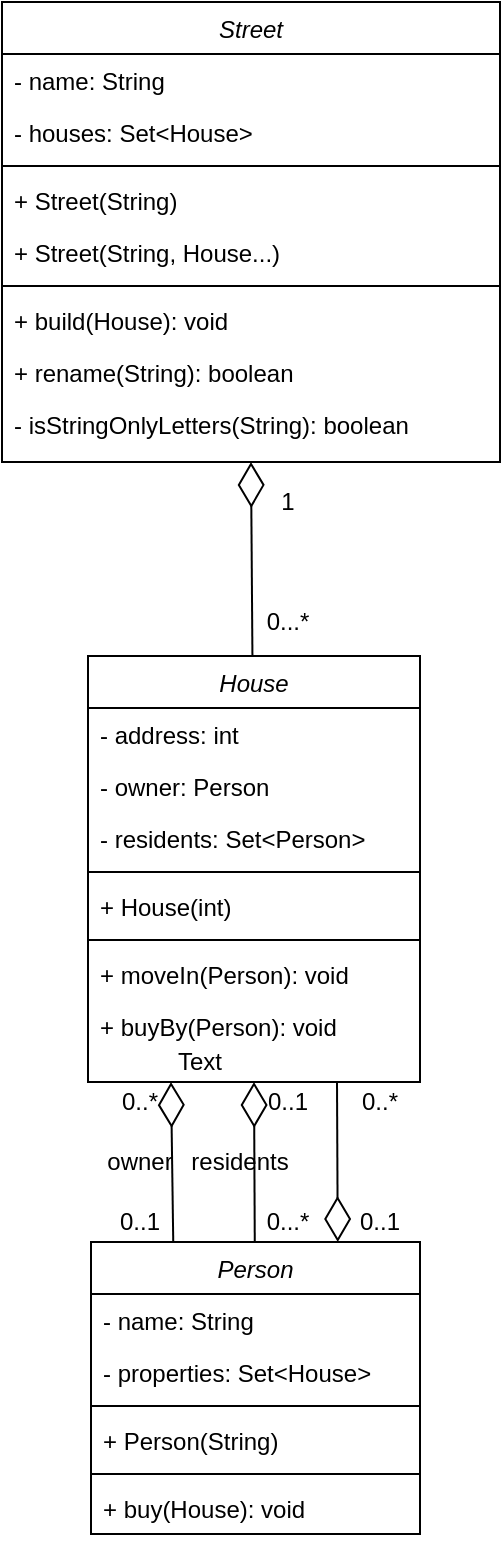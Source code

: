 <mxfile version="13.4.4" type="device"><diagram id="C5RBs43oDa-KdzZeNtuy" name="Page-1"><mxGraphModel dx="1035" dy="594" grid="1" gridSize="10" guides="1" tooltips="1" connect="1" arrows="1" fold="1" page="1" pageScale="1" pageWidth="827" pageHeight="1169" math="0" shadow="0"><root><mxCell id="WIyWlLk6GJQsqaUBKTNV-0"/><mxCell id="WIyWlLk6GJQsqaUBKTNV-1" parent="WIyWlLk6GJQsqaUBKTNV-0"/><mxCell id="44R11H97Xbmms-NBSQaq-10" value="Street" style="swimlane;fontStyle=2;align=center;verticalAlign=top;childLayout=stackLayout;horizontal=1;startSize=26;horizontalStack=0;resizeParent=1;resizeLast=0;collapsible=1;marginBottom=0;rounded=0;shadow=0;strokeWidth=1;" parent="WIyWlLk6GJQsqaUBKTNV-1" vertex="1"><mxGeometry x="291" y="60" width="249" height="230" as="geometry"><mxRectangle x="230" y="140" width="160" height="26" as="alternateBounds"/></mxGeometry></mxCell><mxCell id="44R11H97Xbmms-NBSQaq-11" value="- name: String" style="text;align=left;verticalAlign=top;spacingLeft=4;spacingRight=4;overflow=hidden;rotatable=0;points=[[0,0.5],[1,0.5]];portConstraint=eastwest;" parent="44R11H97Xbmms-NBSQaq-10" vertex="1"><mxGeometry y="26" width="249" height="26" as="geometry"/></mxCell><mxCell id="44R11H97Xbmms-NBSQaq-12" value="- houses: Set&lt;House&gt;" style="text;align=left;verticalAlign=top;spacingLeft=4;spacingRight=4;overflow=hidden;rotatable=0;points=[[0,0.5],[1,0.5]];portConstraint=eastwest;rounded=0;shadow=0;html=0;" parent="44R11H97Xbmms-NBSQaq-10" vertex="1"><mxGeometry y="52" width="249" height="26" as="geometry"/></mxCell><mxCell id="44R11H97Xbmms-NBSQaq-13" value="" style="line;html=1;strokeWidth=1;align=left;verticalAlign=middle;spacingTop=-1;spacingLeft=3;spacingRight=3;rotatable=0;labelPosition=right;points=[];portConstraint=eastwest;" parent="44R11H97Xbmms-NBSQaq-10" vertex="1"><mxGeometry y="78" width="249" height="8" as="geometry"/></mxCell><mxCell id="44R11H97Xbmms-NBSQaq-14" value="+ Street(String)" style="text;align=left;verticalAlign=top;spacingLeft=4;spacingRight=4;overflow=hidden;rotatable=0;points=[[0,0.5],[1,0.5]];portConstraint=eastwest;" parent="44R11H97Xbmms-NBSQaq-10" vertex="1"><mxGeometry y="86" width="249" height="26" as="geometry"/></mxCell><mxCell id="44R11H97Xbmms-NBSQaq-15" value="+ Street(String, House...)" style="text;align=left;verticalAlign=top;spacingLeft=4;spacingRight=4;overflow=hidden;rotatable=0;points=[[0,0.5],[1,0.5]];portConstraint=eastwest;" parent="44R11H97Xbmms-NBSQaq-10" vertex="1"><mxGeometry y="112" width="249" height="26" as="geometry"/></mxCell><mxCell id="44R11H97Xbmms-NBSQaq-18" value="" style="line;html=1;strokeWidth=1;align=left;verticalAlign=middle;spacingTop=-1;spacingLeft=3;spacingRight=3;rotatable=0;labelPosition=right;points=[];portConstraint=eastwest;" parent="44R11H97Xbmms-NBSQaq-10" vertex="1"><mxGeometry y="138" width="249" height="8" as="geometry"/></mxCell><mxCell id="44R11H97Xbmms-NBSQaq-19" value="+ build(House): void" style="text;align=left;verticalAlign=top;spacingLeft=4;spacingRight=4;overflow=hidden;rotatable=0;points=[[0,0.5],[1,0.5]];portConstraint=eastwest;" parent="44R11H97Xbmms-NBSQaq-10" vertex="1"><mxGeometry y="146" width="249" height="26" as="geometry"/></mxCell><mxCell id="44R11H97Xbmms-NBSQaq-20" value="+ rename(String): boolean" style="text;align=left;verticalAlign=top;spacingLeft=4;spacingRight=4;overflow=hidden;rotatable=0;points=[[0,0.5],[1,0.5]];portConstraint=eastwest;" parent="44R11H97Xbmms-NBSQaq-10" vertex="1"><mxGeometry y="172" width="249" height="26" as="geometry"/></mxCell><mxCell id="44R11H97Xbmms-NBSQaq-24" style="rounded=0;orthogonalLoop=1;jettySize=auto;html=1;entryX=0.5;entryY=1;entryDx=0;entryDy=0;endArrow=diamondThin;endFill=0;endSize=20;" parent="WIyWlLk6GJQsqaUBKTNV-1" source="44R11H97Xbmms-NBSQaq-2" target="44R11H97Xbmms-NBSQaq-10" edge="1"><mxGeometry relative="1" as="geometry"><mxPoint x="414" y="300" as="targetPoint"/></mxGeometry></mxCell><mxCell id="44R11H97Xbmms-NBSQaq-26" style="rounded=0;orthogonalLoop=1;jettySize=auto;html=1;exitX=0.75;exitY=1;exitDx=0;exitDy=0;entryX=0.75;entryY=0;entryDx=0;entryDy=0;endArrow=diamondThin;endFill=0;endSize=20;" parent="WIyWlLk6GJQsqaUBKTNV-1" source="44R11H97Xbmms-NBSQaq-2" target="zkfFHV4jXpPFQw0GAbJ--0" edge="1"><mxGeometry relative="1" as="geometry"/></mxCell><mxCell id="44R11H97Xbmms-NBSQaq-2" value="House" style="swimlane;fontStyle=2;align=center;verticalAlign=top;childLayout=stackLayout;horizontal=1;startSize=26;horizontalStack=0;resizeParent=1;resizeLast=0;collapsible=1;marginBottom=0;rounded=0;shadow=0;strokeWidth=1;" parent="WIyWlLk6GJQsqaUBKTNV-1" vertex="1"><mxGeometry x="334" y="387" width="166" height="213" as="geometry"><mxRectangle x="230" y="140" width="160" height="26" as="alternateBounds"/></mxGeometry></mxCell><mxCell id="44R11H97Xbmms-NBSQaq-3" value="- address: int" style="text;align=left;verticalAlign=top;spacingLeft=4;spacingRight=4;overflow=hidden;rotatable=0;points=[[0,0.5],[1,0.5]];portConstraint=eastwest;" parent="44R11H97Xbmms-NBSQaq-2" vertex="1"><mxGeometry y="26" width="166" height="26" as="geometry"/></mxCell><mxCell id="44R11H97Xbmms-NBSQaq-4" value="- owner: Person" style="text;align=left;verticalAlign=top;spacingLeft=4;spacingRight=4;overflow=hidden;rotatable=0;points=[[0,0.5],[1,0.5]];portConstraint=eastwest;rounded=0;shadow=0;html=0;" parent="44R11H97Xbmms-NBSQaq-2" vertex="1"><mxGeometry y="52" width="166" height="26" as="geometry"/></mxCell><mxCell id="44R11H97Xbmms-NBSQaq-8" value="- residents: Set&lt;Person&gt;" style="text;align=left;verticalAlign=top;spacingLeft=4;spacingRight=4;overflow=hidden;rotatable=0;points=[[0,0.5],[1,0.5]];portConstraint=eastwest;rounded=0;shadow=0;html=0;" parent="44R11H97Xbmms-NBSQaq-2" vertex="1"><mxGeometry y="78" width="166" height="26" as="geometry"/></mxCell><mxCell id="44R11H97Xbmms-NBSQaq-5" value="" style="line;html=1;strokeWidth=1;align=left;verticalAlign=middle;spacingTop=-1;spacingLeft=3;spacingRight=3;rotatable=0;labelPosition=right;points=[];portConstraint=eastwest;" parent="44R11H97Xbmms-NBSQaq-2" vertex="1"><mxGeometry y="104" width="166" height="8" as="geometry"/></mxCell><mxCell id="44R11H97Xbmms-NBSQaq-6" value="+ House(int)" style="text;align=left;verticalAlign=top;spacingLeft=4;spacingRight=4;overflow=hidden;rotatable=0;points=[[0,0.5],[1,0.5]];portConstraint=eastwest;" parent="44R11H97Xbmms-NBSQaq-2" vertex="1"><mxGeometry y="112" width="166" height="26" as="geometry"/></mxCell><mxCell id="44R11H97Xbmms-NBSQaq-17" value="" style="line;html=1;strokeWidth=1;align=left;verticalAlign=middle;spacingTop=-1;spacingLeft=3;spacingRight=3;rotatable=0;labelPosition=right;points=[];portConstraint=eastwest;" parent="44R11H97Xbmms-NBSQaq-2" vertex="1"><mxGeometry y="138" width="166" height="8" as="geometry"/></mxCell><mxCell id="44R11H97Xbmms-NBSQaq-7" value="+ moveIn(Person): void" style="text;align=left;verticalAlign=top;spacingLeft=4;spacingRight=4;overflow=hidden;rotatable=0;points=[[0,0.5],[1,0.5]];portConstraint=eastwest;" parent="44R11H97Xbmms-NBSQaq-2" vertex="1"><mxGeometry y="146" width="166" height="26" as="geometry"/></mxCell><mxCell id="44R11H97Xbmms-NBSQaq-9" value="+ buyBy(Person): void" style="text;align=left;verticalAlign=top;spacingLeft=4;spacingRight=4;overflow=hidden;rotatable=0;points=[[0,0.5],[1,0.5]];portConstraint=eastwest;" parent="44R11H97Xbmms-NBSQaq-2" vertex="1"><mxGeometry y="172" width="166" height="26" as="geometry"/></mxCell><mxCell id="44R11H97Xbmms-NBSQaq-25" style="rounded=0;orthogonalLoop=1;jettySize=auto;html=1;endArrow=diamondThin;endFill=0;endSize=20;entryX=0.25;entryY=1;entryDx=0;entryDy=0;exitX=0.25;exitY=0;exitDx=0;exitDy=0;" parent="WIyWlLk6GJQsqaUBKTNV-1" source="zkfFHV4jXpPFQw0GAbJ--0" target="44R11H97Xbmms-NBSQaq-2" edge="1"><mxGeometry relative="1" as="geometry"><mxPoint x="414" y="610" as="targetPoint"/></mxGeometry></mxCell><mxCell id="44R11H97Xbmms-NBSQaq-21" value="- isStringOnlyLetters(String): boolean" style="text;align=left;verticalAlign=top;spacingLeft=4;spacingRight=4;overflow=hidden;rotatable=0;points=[[0,0.5],[1,0.5]];portConstraint=eastwest;" parent="WIyWlLk6GJQsqaUBKTNV-1" vertex="1"><mxGeometry x="291" y="258" width="246" height="26" as="geometry"/></mxCell><mxCell id="44R11H97Xbmms-NBSQaq-27" style="edgeStyle=none;rounded=0;orthogonalLoop=1;jettySize=auto;html=1;entryX=0.5;entryY=1;entryDx=0;entryDy=0;endArrow=diamondThin;endFill=0;endSize=20;" parent="WIyWlLk6GJQsqaUBKTNV-1" source="zkfFHV4jXpPFQw0GAbJ--0" target="44R11H97Xbmms-NBSQaq-2" edge="1"><mxGeometry relative="1" as="geometry"/></mxCell><mxCell id="zkfFHV4jXpPFQw0GAbJ--0" value="Person" style="swimlane;fontStyle=2;align=center;verticalAlign=top;childLayout=stackLayout;horizontal=1;startSize=26;horizontalStack=0;resizeParent=1;resizeLast=0;collapsible=1;marginBottom=0;rounded=0;shadow=0;strokeWidth=1;" parent="WIyWlLk6GJQsqaUBKTNV-1" vertex="1"><mxGeometry x="335.5" y="680" width="164.5" height="146" as="geometry"><mxRectangle x="230" y="140" width="160" height="26" as="alternateBounds"/></mxGeometry></mxCell><mxCell id="zkfFHV4jXpPFQw0GAbJ--1" value="- name: String" style="text;align=left;verticalAlign=top;spacingLeft=4;spacingRight=4;overflow=hidden;rotatable=0;points=[[0,0.5],[1,0.5]];portConstraint=eastwest;" parent="zkfFHV4jXpPFQw0GAbJ--0" vertex="1"><mxGeometry y="26" width="164.5" height="26" as="geometry"/></mxCell><mxCell id="zkfFHV4jXpPFQw0GAbJ--2" value="- properties: Set&lt;House&gt;" style="text;align=left;verticalAlign=top;spacingLeft=4;spacingRight=4;overflow=hidden;rotatable=0;points=[[0,0.5],[1,0.5]];portConstraint=eastwest;rounded=0;shadow=0;html=0;" parent="zkfFHV4jXpPFQw0GAbJ--0" vertex="1"><mxGeometry y="52" width="164.5" height="26" as="geometry"/></mxCell><mxCell id="zkfFHV4jXpPFQw0GAbJ--4" value="" style="line;html=1;strokeWidth=1;align=left;verticalAlign=middle;spacingTop=-1;spacingLeft=3;spacingRight=3;rotatable=0;labelPosition=right;points=[];portConstraint=eastwest;" parent="zkfFHV4jXpPFQw0GAbJ--0" vertex="1"><mxGeometry y="78" width="164.5" height="8" as="geometry"/></mxCell><mxCell id="zkfFHV4jXpPFQw0GAbJ--5" value="+ Person(String)" style="text;align=left;verticalAlign=top;spacingLeft=4;spacingRight=4;overflow=hidden;rotatable=0;points=[[0,0.5],[1,0.5]];portConstraint=eastwest;" parent="zkfFHV4jXpPFQw0GAbJ--0" vertex="1"><mxGeometry y="86" width="164.5" height="26" as="geometry"/></mxCell><mxCell id="44R11H97Xbmms-NBSQaq-16" value="" style="line;html=1;strokeWidth=1;align=left;verticalAlign=middle;spacingTop=-1;spacingLeft=3;spacingRight=3;rotatable=0;labelPosition=right;points=[];portConstraint=eastwest;" parent="zkfFHV4jXpPFQw0GAbJ--0" vertex="1"><mxGeometry y="112" width="164.5" height="8" as="geometry"/></mxCell><mxCell id="44R11H97Xbmms-NBSQaq-1" value="+ buy(House): void" style="text;align=left;verticalAlign=top;spacingLeft=4;spacingRight=4;overflow=hidden;rotatable=0;points=[[0,0.5],[1,0.5]];portConstraint=eastwest;" parent="zkfFHV4jXpPFQw0GAbJ--0" vertex="1"><mxGeometry y="120" width="164.5" height="26" as="geometry"/></mxCell><mxCell id="44R11H97Xbmms-NBSQaq-28" value="1" style="text;html=1;strokeColor=none;fillColor=none;align=center;verticalAlign=middle;whiteSpace=wrap;rounded=0;" parent="WIyWlLk6GJQsqaUBKTNV-1" vertex="1"><mxGeometry x="414" y="300" width="40" height="20" as="geometry"/></mxCell><mxCell id="44R11H97Xbmms-NBSQaq-29" value="0...*" style="text;html=1;strokeColor=none;fillColor=none;align=center;verticalAlign=middle;whiteSpace=wrap;rounded=0;" parent="WIyWlLk6GJQsqaUBKTNV-1" vertex="1"><mxGeometry x="414" y="360" width="40" height="20" as="geometry"/></mxCell><mxCell id="44R11H97Xbmms-NBSQaq-31" value="0..*" style="text;html=1;strokeColor=none;fillColor=none;align=center;verticalAlign=middle;whiteSpace=wrap;rounded=0;" parent="WIyWlLk6GJQsqaUBKTNV-1" vertex="1"><mxGeometry x="460" y="600" width="40" height="20" as="geometry"/></mxCell><mxCell id="44R11H97Xbmms-NBSQaq-32" value="0..1" style="text;html=1;strokeColor=none;fillColor=none;align=center;verticalAlign=middle;whiteSpace=wrap;rounded=0;" parent="WIyWlLk6GJQsqaUBKTNV-1" vertex="1"><mxGeometry x="460" y="660" width="40" height="20" as="geometry"/></mxCell><mxCell id="44R11H97Xbmms-NBSQaq-33" value="0..1" style="text;html=1;strokeColor=none;fillColor=none;align=center;verticalAlign=middle;whiteSpace=wrap;rounded=0;" parent="WIyWlLk6GJQsqaUBKTNV-1" vertex="1"><mxGeometry x="414" y="600" width="40" height="20" as="geometry"/></mxCell><mxCell id="44R11H97Xbmms-NBSQaq-34" value="0...*" style="text;html=1;strokeColor=none;fillColor=none;align=center;verticalAlign=middle;whiteSpace=wrap;rounded=0;" parent="WIyWlLk6GJQsqaUBKTNV-1" vertex="1"><mxGeometry x="414" y="660" width="40" height="20" as="geometry"/></mxCell><mxCell id="44R11H97Xbmms-NBSQaq-35" value="0..*" style="text;html=1;strokeColor=none;fillColor=none;align=center;verticalAlign=middle;whiteSpace=wrap;rounded=0;" parent="WIyWlLk6GJQsqaUBKTNV-1" vertex="1"><mxGeometry x="340" y="600" width="40" height="20" as="geometry"/></mxCell><mxCell id="44R11H97Xbmms-NBSQaq-36" value="0..1" style="text;html=1;strokeColor=none;fillColor=none;align=center;verticalAlign=middle;whiteSpace=wrap;rounded=0;" parent="WIyWlLk6GJQsqaUBKTNV-1" vertex="1"><mxGeometry x="340" y="660" width="40" height="20" as="geometry"/></mxCell><mxCell id="44R11H97Xbmms-NBSQaq-37" value="Text" style="text;html=1;strokeColor=none;fillColor=none;align=center;verticalAlign=middle;whiteSpace=wrap;rounded=0;" parent="WIyWlLk6GJQsqaUBKTNV-1" vertex="1"><mxGeometry x="370" y="580" width="40" height="20" as="geometry"/></mxCell><mxCell id="44R11H97Xbmms-NBSQaq-38" value="owner" style="text;html=1;strokeColor=none;fillColor=none;align=center;verticalAlign=middle;whiteSpace=wrap;rounded=0;" parent="WIyWlLk6GJQsqaUBKTNV-1" vertex="1"><mxGeometry x="340" y="630" width="40" height="20" as="geometry"/></mxCell><mxCell id="44R11H97Xbmms-NBSQaq-39" value="residents" style="text;html=1;strokeColor=none;fillColor=none;align=center;verticalAlign=middle;whiteSpace=wrap;rounded=0;" parent="WIyWlLk6GJQsqaUBKTNV-1" vertex="1"><mxGeometry x="390" y="630" width="40" height="20" as="geometry"/></mxCell></root></mxGraphModel></diagram></mxfile>
